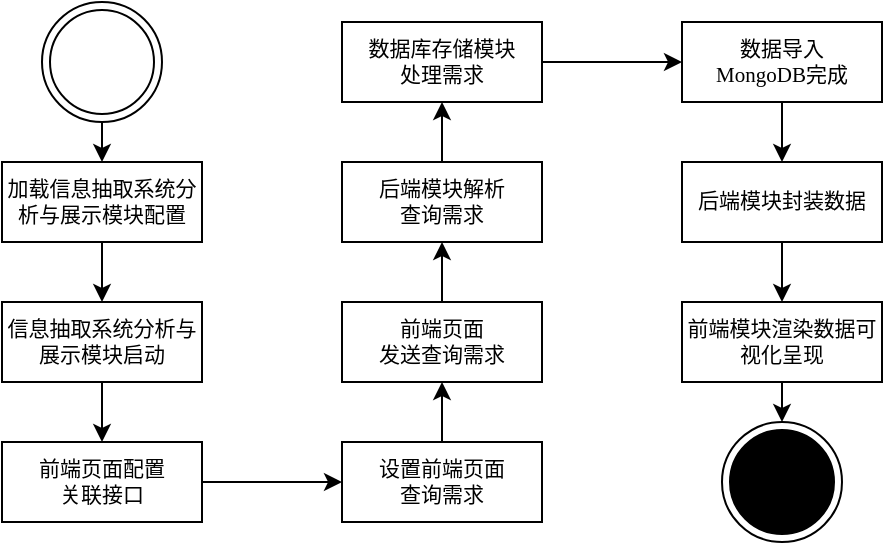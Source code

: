 <mxfile version="15.2.7" type="device"><diagram id="dDPzNShVRNH9cPpfi_1M" name="第 1 页"><mxGraphModel dx="1086" dy="966" grid="1" gridSize="10" guides="1" tooltips="1" connect="1" arrows="1" fold="1" page="1" pageScale="1" pageWidth="827" pageHeight="1169" math="0" shadow="0"><root><mxCell id="0"/><mxCell id="1" parent="0"/><mxCell id="iVKF6QRcsDcTEFVmEp1s-1" style="edgeStyle=orthogonalEdgeStyle;rounded=0;orthogonalLoop=1;jettySize=auto;html=1;exitX=0.5;exitY=1;exitDx=0;exitDy=0;entryX=0.5;entryY=0;entryDx=0;entryDy=0;fontFamily=SimSun;fontSize=10.5;" edge="1" parent="1" source="iVKF6QRcsDcTEFVmEp1s-2" target="iVKF6QRcsDcTEFVmEp1s-4"><mxGeometry relative="1" as="geometry"/></mxCell><mxCell id="iVKF6QRcsDcTEFVmEp1s-2" value="" style="ellipse;shape=doubleEllipse;html=1;dashed=0;whitespace=wrap;aspect=fixed;fontFamily=SimSun;fontSize=10.5;" vertex="1" parent="1"><mxGeometry x="260" y="210" width="60" height="60" as="geometry"/></mxCell><mxCell id="iVKF6QRcsDcTEFVmEp1s-3" style="edgeStyle=orthogonalEdgeStyle;rounded=0;orthogonalLoop=1;jettySize=auto;html=1;exitX=0.5;exitY=1;exitDx=0;exitDy=0;entryX=0.5;entryY=0;entryDx=0;entryDy=0;fontFamily=SimSun;fontSize=10.5;" edge="1" parent="1" source="iVKF6QRcsDcTEFVmEp1s-4" target="iVKF6QRcsDcTEFVmEp1s-26"><mxGeometry relative="1" as="geometry"><mxPoint x="290" y="305" as="targetPoint"/></mxGeometry></mxCell><mxCell id="iVKF6QRcsDcTEFVmEp1s-4" value="&lt;span style=&quot;font-size: 10.5px&quot;&gt;加载&lt;/span&gt;&lt;span style=&quot;font-size: 10.5px ; font-family: &amp;#34;firacode nf&amp;#34; , &amp;#34;consolas&amp;#34; , &amp;#34;courier new&amp;#34; , monospace , &amp;#34;consolas&amp;#34; , &amp;#34;courier new&amp;#34; , monospace&quot;&gt;信息抽取系统分析与展示模块&lt;/span&gt;&lt;span style=&quot;font-size: 10.5px&quot;&gt;配置&lt;/span&gt;" style="rounded=0;whiteSpace=wrap;html=1;fontFamily=SimSun;fontSize=10.5;labelBackgroundColor=none;fontColor=#000000;" vertex="1" parent="1"><mxGeometry x="240" y="290" width="100" height="40" as="geometry"/></mxCell><mxCell id="iVKF6QRcsDcTEFVmEp1s-21" style="edgeStyle=orthogonalEdgeStyle;rounded=0;orthogonalLoop=1;jettySize=auto;html=1;exitX=0.5;exitY=1;exitDx=0;exitDy=0;fontFamily=SimSun;fontSize=10.5;" edge="1" parent="1" source="iVKF6QRcsDcTEFVmEp1s-26" target="iVKF6QRcsDcTEFVmEp1s-20"><mxGeometry relative="1" as="geometry"><mxPoint x="290" y="395" as="sourcePoint"/></mxGeometry></mxCell><mxCell id="iVKF6QRcsDcTEFVmEp1s-40" style="edgeStyle=orthogonalEdgeStyle;rounded=0;orthogonalLoop=1;jettySize=auto;html=1;exitX=0.5;exitY=0;exitDx=0;exitDy=0;fontFamily=宋体;fontSize=10.5;fontColor=#000000;" edge="1" parent="1" source="iVKF6QRcsDcTEFVmEp1s-13" target="iVKF6QRcsDcTEFVmEp1s-15"><mxGeometry relative="1" as="geometry"/></mxCell><mxCell id="iVKF6QRcsDcTEFVmEp1s-13" value="设置前端页面&lt;br&gt;查询需求" style="rounded=0;whiteSpace=wrap;html=1;fontFamily=SimSun;fontSize=10.5;" vertex="1" parent="1"><mxGeometry x="410" y="430" width="100" height="40" as="geometry"/></mxCell><mxCell id="iVKF6QRcsDcTEFVmEp1s-41" style="edgeStyle=orthogonalEdgeStyle;rounded=0;orthogonalLoop=1;jettySize=auto;html=1;exitX=0.5;exitY=0;exitDx=0;exitDy=0;entryX=0.5;entryY=1;entryDx=0;entryDy=0;fontFamily=宋体;fontSize=10.5;fontColor=#000000;" edge="1" parent="1" source="iVKF6QRcsDcTEFVmEp1s-15" target="iVKF6QRcsDcTEFVmEp1s-32"><mxGeometry relative="1" as="geometry"/></mxCell><mxCell id="iVKF6QRcsDcTEFVmEp1s-15" value="前端页面&lt;br&gt;发送查询需求" style="rounded=0;whiteSpace=wrap;html=1;fontFamily=SimSun;fontSize=10.5;" vertex="1" parent="1"><mxGeometry x="410" y="360" width="100" height="40" as="geometry"/></mxCell><mxCell id="iVKF6QRcsDcTEFVmEp1s-30" style="edgeStyle=orthogonalEdgeStyle;rounded=0;orthogonalLoop=1;jettySize=auto;html=1;exitX=1;exitY=0.5;exitDx=0;exitDy=0;entryX=0;entryY=0.5;entryDx=0;entryDy=0;fontFamily=SimSun;fontSize=10.5;" edge="1" parent="1" source="iVKF6QRcsDcTEFVmEp1s-17" target="iVKF6QRcsDcTEFVmEp1s-28"><mxGeometry relative="1" as="geometry"/></mxCell><mxCell id="iVKF6QRcsDcTEFVmEp1s-17" value="数据库存储模块&lt;br&gt;处理需求" style="rounded=0;whiteSpace=wrap;html=1;fontFamily=SimSun;fontSize=10.5;" vertex="1" parent="1"><mxGeometry x="410" y="220" width="100" height="40" as="geometry"/></mxCell><mxCell id="iVKF6QRcsDcTEFVmEp1s-18" value="" style="ellipse;html=1;shape=endState;fillColor=#000000;strokeColor=#000000;fontFamily=SimSun;fontSize=10.5;" vertex="1" parent="1"><mxGeometry x="600" y="420" width="60" height="60" as="geometry"/></mxCell><mxCell id="iVKF6QRcsDcTEFVmEp1s-39" style="edgeStyle=orthogonalEdgeStyle;rounded=0;orthogonalLoop=1;jettySize=auto;html=1;exitX=1;exitY=0.5;exitDx=0;exitDy=0;fontFamily=宋体;fontSize=10.5;fontColor=#000000;entryX=0;entryY=0.5;entryDx=0;entryDy=0;" edge="1" parent="1" source="iVKF6QRcsDcTEFVmEp1s-20" target="iVKF6QRcsDcTEFVmEp1s-13"><mxGeometry relative="1" as="geometry"/></mxCell><mxCell id="iVKF6QRcsDcTEFVmEp1s-20" value="前端页面配置&lt;br&gt;关联接口" style="rounded=0;whiteSpace=wrap;html=1;fontFamily=SimSun;fontSize=10.5;" vertex="1" parent="1"><mxGeometry x="240" y="430" width="100" height="40" as="geometry"/></mxCell><mxCell id="iVKF6QRcsDcTEFVmEp1s-26" value="&lt;span style=&quot;font-size: 10.5px ; font-family: &amp;#34;firacode nf&amp;#34; , &amp;#34;consolas&amp;#34; , &amp;#34;courier new&amp;#34; , monospace , &amp;#34;consolas&amp;#34; , &amp;#34;courier new&amp;#34; , monospace&quot;&gt;信息抽取系统分析与&lt;br&gt;展示模块启动&lt;/span&gt;" style="rounded=0;whiteSpace=wrap;html=1;fontFamily=SimSun;fontSize=10.5;" vertex="1" parent="1"><mxGeometry x="240" y="360" width="100" height="40" as="geometry"/></mxCell><mxCell id="iVKF6QRcsDcTEFVmEp1s-36" style="edgeStyle=orthogonalEdgeStyle;rounded=0;orthogonalLoop=1;jettySize=auto;html=1;exitX=0.5;exitY=1;exitDx=0;exitDy=0;entryX=0.5;entryY=0;entryDx=0;entryDy=0;fontFamily=宋体;fontSize=10.5;fontColor=#000000;" edge="1" parent="1" source="iVKF6QRcsDcTEFVmEp1s-28" target="iVKF6QRcsDcTEFVmEp1s-34"><mxGeometry relative="1" as="geometry"/></mxCell><mxCell id="iVKF6QRcsDcTEFVmEp1s-28" value="数据导入&lt;br&gt;MongoDB完成" style="rounded=0;whiteSpace=wrap;html=1;fontFamily=SimSun;fontSize=10.5;" vertex="1" parent="1"><mxGeometry x="580" y="220" width="100" height="40" as="geometry"/></mxCell><mxCell id="iVKF6QRcsDcTEFVmEp1s-33" style="edgeStyle=orthogonalEdgeStyle;rounded=0;orthogonalLoop=1;jettySize=auto;html=1;exitX=0.5;exitY=0;exitDx=0;exitDy=0;entryX=0.5;entryY=1;entryDx=0;entryDy=0;fontFamily=宋体;fontSize=10.5;fontColor=#000000;" edge="1" parent="1" source="iVKF6QRcsDcTEFVmEp1s-32" target="iVKF6QRcsDcTEFVmEp1s-17"><mxGeometry relative="1" as="geometry"/></mxCell><mxCell id="iVKF6QRcsDcTEFVmEp1s-32" value="后端模块解析&lt;br&gt;查询需求" style="rounded=0;whiteSpace=wrap;html=1;fontFamily=SimSun;fontSize=10.5;" vertex="1" parent="1"><mxGeometry x="410" y="290" width="100" height="40" as="geometry"/></mxCell><mxCell id="iVKF6QRcsDcTEFVmEp1s-37" style="edgeStyle=orthogonalEdgeStyle;rounded=0;orthogonalLoop=1;jettySize=auto;html=1;exitX=0.5;exitY=1;exitDx=0;exitDy=0;entryX=0.5;entryY=0;entryDx=0;entryDy=0;fontFamily=宋体;fontSize=10.5;fontColor=#000000;" edge="1" parent="1" source="iVKF6QRcsDcTEFVmEp1s-34" target="iVKF6QRcsDcTEFVmEp1s-35"><mxGeometry relative="1" as="geometry"/></mxCell><mxCell id="iVKF6QRcsDcTEFVmEp1s-34" value="后端模块封装数据" style="rounded=0;whiteSpace=wrap;html=1;fontFamily=SimSun;fontSize=10.5;" vertex="1" parent="1"><mxGeometry x="580" y="290" width="100" height="40" as="geometry"/></mxCell><mxCell id="iVKF6QRcsDcTEFVmEp1s-38" style="edgeStyle=orthogonalEdgeStyle;rounded=0;orthogonalLoop=1;jettySize=auto;html=1;exitX=0.5;exitY=1;exitDx=0;exitDy=0;entryX=0.5;entryY=0;entryDx=0;entryDy=0;fontFamily=宋体;fontSize=10.5;fontColor=#000000;" edge="1" parent="1" source="iVKF6QRcsDcTEFVmEp1s-35" target="iVKF6QRcsDcTEFVmEp1s-18"><mxGeometry relative="1" as="geometry"/></mxCell><mxCell id="iVKF6QRcsDcTEFVmEp1s-35" value="前端模块渲染数据可视化呈现" style="rounded=0;whiteSpace=wrap;html=1;fontFamily=SimSun;fontSize=10.5;" vertex="1" parent="1"><mxGeometry x="580" y="360" width="100" height="40" as="geometry"/></mxCell></root></mxGraphModel></diagram></mxfile>